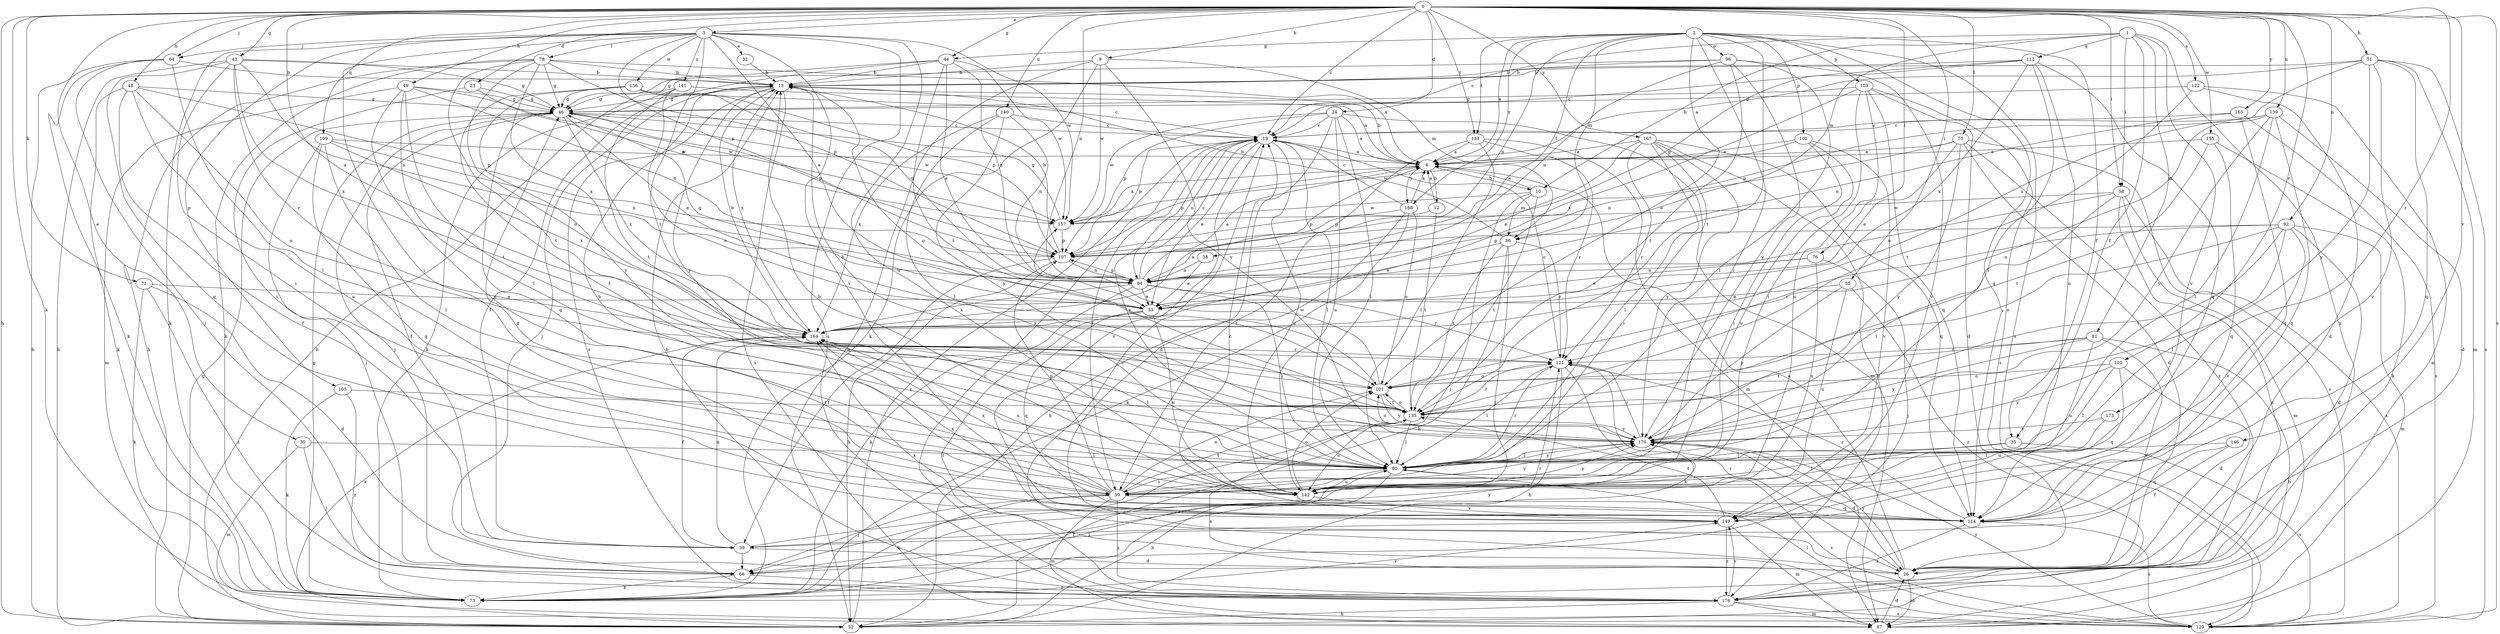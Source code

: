 strict digraph  {
0;
1;
2;
3;
6;
9;
10;
12;
13;
19;
23;
24;
26;
30;
32;
33;
35;
38;
39;
43;
44;
46;
48;
49;
51;
52;
55;
58;
59;
64;
66;
71;
73;
75;
76;
78;
80;
81;
86;
87;
92;
94;
96;
101;
102;
103;
105;
107;
109;
112;
114;
120;
121;
122;
129;
133;
135;
139;
140;
141;
142;
146;
149;
155;
156;
157;
164;
165;
167;
168;
170;
173;
176;
0 -> 3  [label=a];
0 -> 9  [label=b];
0 -> 19  [label=c];
0 -> 23  [label=d];
0 -> 24  [label=d];
0 -> 30  [label=e];
0 -> 43  [label=g];
0 -> 44  [label=g];
0 -> 48  [label=h];
0 -> 49  [label=h];
0 -> 51  [label=h];
0 -> 52  [label=h];
0 -> 55  [label=i];
0 -> 58  [label=i];
0 -> 64  [label=j];
0 -> 71  [label=k];
0 -> 73  [label=k];
0 -> 75  [label=l];
0 -> 76  [label=l];
0 -> 92  [label=n];
0 -> 94  [label=n];
0 -> 109  [label=q];
0 -> 120  [label=r];
0 -> 122  [label=s];
0 -> 129  [label=s];
0 -> 133  [label=t];
0 -> 139  [label=u];
0 -> 140  [label=u];
0 -> 146  [label=v];
0 -> 155  [label=w];
0 -> 164  [label=x];
0 -> 165  [label=y];
0 -> 167  [label=y];
0 -> 173  [label=z];
1 -> 10  [label=b];
1 -> 19  [label=c];
1 -> 35  [label=f];
1 -> 58  [label=i];
1 -> 81  [label=m];
1 -> 86  [label=m];
1 -> 112  [label=q];
1 -> 149  [label=v];
1 -> 176  [label=z];
2 -> 6  [label=a];
2 -> 35  [label=f];
2 -> 38  [label=f];
2 -> 44  [label=g];
2 -> 59  [label=i];
2 -> 86  [label=m];
2 -> 94  [label=n];
2 -> 96  [label=o];
2 -> 101  [label=o];
2 -> 102  [label=p];
2 -> 103  [label=p];
2 -> 114  [label=q];
2 -> 129  [label=s];
2 -> 133  [label=t];
2 -> 135  [label=t];
2 -> 168  [label=y];
3 -> 32  [label=e];
3 -> 33  [label=e];
3 -> 59  [label=i];
3 -> 64  [label=j];
3 -> 73  [label=k];
3 -> 78  [label=l];
3 -> 105  [label=p];
3 -> 107  [label=p];
3 -> 129  [label=s];
3 -> 135  [label=t];
3 -> 141  [label=u];
3 -> 142  [label=u];
3 -> 149  [label=v];
3 -> 156  [label=w];
3 -> 157  [label=w];
6 -> 10  [label=b];
6 -> 12  [label=b];
6 -> 13  [label=b];
6 -> 107  [label=p];
6 -> 168  [label=y];
9 -> 13  [label=b];
9 -> 52  [label=h];
9 -> 73  [label=k];
9 -> 86  [label=m];
9 -> 157  [label=w];
9 -> 170  [label=y];
10 -> 6  [label=a];
10 -> 66  [label=j];
10 -> 86  [label=m];
10 -> 135  [label=t];
10 -> 157  [label=w];
12 -> 6  [label=a];
12 -> 107  [label=p];
12 -> 135  [label=t];
13 -> 46  [label=g];
13 -> 66  [label=j];
13 -> 101  [label=o];
13 -> 129  [label=s];
13 -> 164  [label=x];
13 -> 170  [label=y];
13 -> 176  [label=z];
19 -> 6  [label=a];
19 -> 33  [label=e];
19 -> 59  [label=i];
19 -> 80  [label=l];
19 -> 94  [label=n];
19 -> 107  [label=p];
19 -> 142  [label=u];
19 -> 149  [label=v];
23 -> 46  [label=g];
23 -> 59  [label=i];
23 -> 157  [label=w];
24 -> 6  [label=a];
24 -> 19  [label=c];
24 -> 26  [label=d];
24 -> 80  [label=l];
24 -> 87  [label=m];
24 -> 107  [label=p];
24 -> 142  [label=u];
24 -> 157  [label=w];
26 -> 6  [label=a];
26 -> 19  [label=c];
26 -> 87  [label=m];
26 -> 121  [label=r];
26 -> 164  [label=x];
26 -> 170  [label=y];
30 -> 66  [label=j];
30 -> 80  [label=l];
30 -> 87  [label=m];
32 -> 13  [label=b];
33 -> 46  [label=g];
33 -> 114  [label=q];
33 -> 142  [label=u];
33 -> 164  [label=x];
33 -> 176  [label=z];
35 -> 59  [label=i];
35 -> 80  [label=l];
35 -> 129  [label=s];
38 -> 33  [label=e];
38 -> 94  [label=n];
39 -> 26  [label=d];
39 -> 66  [label=j];
39 -> 164  [label=x];
39 -> 170  [label=y];
43 -> 13  [label=b];
43 -> 46  [label=g];
43 -> 52  [label=h];
43 -> 59  [label=i];
43 -> 94  [label=n];
43 -> 114  [label=q];
43 -> 121  [label=r];
43 -> 164  [label=x];
44 -> 13  [label=b];
44 -> 33  [label=e];
44 -> 39  [label=f];
44 -> 52  [label=h];
44 -> 94  [label=n];
44 -> 135  [label=t];
44 -> 157  [label=w];
46 -> 19  [label=c];
46 -> 33  [label=e];
46 -> 39  [label=f];
46 -> 66  [label=j];
46 -> 107  [label=p];
46 -> 157  [label=w];
46 -> 164  [label=x];
48 -> 39  [label=f];
48 -> 46  [label=g];
48 -> 73  [label=k];
48 -> 101  [label=o];
48 -> 107  [label=p];
48 -> 142  [label=u];
49 -> 46  [label=g];
49 -> 80  [label=l];
49 -> 87  [label=m];
49 -> 94  [label=n];
49 -> 135  [label=t];
49 -> 142  [label=u];
49 -> 157  [label=w];
51 -> 6  [label=a];
51 -> 13  [label=b];
51 -> 87  [label=m];
51 -> 114  [label=q];
51 -> 129  [label=s];
51 -> 149  [label=v];
51 -> 164  [label=x];
51 -> 170  [label=y];
52 -> 19  [label=c];
52 -> 46  [label=g];
52 -> 164  [label=x];
55 -> 33  [label=e];
55 -> 142  [label=u];
55 -> 170  [label=y];
55 -> 176  [label=z];
58 -> 80  [label=l];
58 -> 87  [label=m];
58 -> 94  [label=n];
58 -> 129  [label=s];
58 -> 157  [label=w];
58 -> 176  [label=z];
59 -> 13  [label=b];
59 -> 46  [label=g];
59 -> 66  [label=j];
59 -> 73  [label=k];
59 -> 87  [label=m];
59 -> 101  [label=o];
59 -> 107  [label=p];
59 -> 114  [label=q];
59 -> 135  [label=t];
59 -> 164  [label=x];
59 -> 170  [label=y];
59 -> 176  [label=z];
64 -> 13  [label=b];
64 -> 52  [label=h];
64 -> 66  [label=j];
64 -> 73  [label=k];
64 -> 80  [label=l];
66 -> 73  [label=k];
66 -> 121  [label=r];
66 -> 176  [label=z];
71 -> 26  [label=d];
71 -> 33  [label=e];
71 -> 73  [label=k];
71 -> 176  [label=z];
73 -> 46  [label=g];
73 -> 80  [label=l];
73 -> 149  [label=v];
75 -> 6  [label=a];
75 -> 26  [label=d];
75 -> 33  [label=e];
75 -> 94  [label=n];
75 -> 129  [label=s];
75 -> 170  [label=y];
75 -> 176  [label=z];
76 -> 33  [label=e];
76 -> 66  [label=j];
76 -> 94  [label=n];
76 -> 142  [label=u];
78 -> 6  [label=a];
78 -> 13  [label=b];
78 -> 46  [label=g];
78 -> 52  [label=h];
78 -> 73  [label=k];
78 -> 101  [label=o];
78 -> 107  [label=p];
78 -> 135  [label=t];
78 -> 164  [label=x];
80 -> 19  [label=c];
80 -> 52  [label=h];
80 -> 59  [label=i];
80 -> 121  [label=r];
80 -> 129  [label=s];
80 -> 142  [label=u];
80 -> 170  [label=y];
81 -> 26  [label=d];
81 -> 52  [label=h];
81 -> 121  [label=r];
81 -> 135  [label=t];
81 -> 142  [label=u];
81 -> 170  [label=y];
86 -> 13  [label=b];
86 -> 33  [label=e];
86 -> 52  [label=h];
86 -> 66  [label=j];
86 -> 121  [label=r];
86 -> 135  [label=t];
87 -> 26  [label=d];
92 -> 26  [label=d];
92 -> 80  [label=l];
92 -> 87  [label=m];
92 -> 101  [label=o];
92 -> 107  [label=p];
92 -> 121  [label=r];
92 -> 135  [label=t];
92 -> 149  [label=v];
94 -> 6  [label=a];
94 -> 19  [label=c];
94 -> 33  [label=e];
94 -> 73  [label=k];
94 -> 80  [label=l];
94 -> 107  [label=p];
94 -> 121  [label=r];
94 -> 164  [label=x];
96 -> 13  [label=b];
96 -> 46  [label=g];
96 -> 80  [label=l];
96 -> 94  [label=n];
96 -> 135  [label=t];
96 -> 149  [label=v];
96 -> 170  [label=y];
101 -> 135  [label=t];
101 -> 157  [label=w];
101 -> 170  [label=y];
102 -> 6  [label=a];
102 -> 59  [label=i];
102 -> 142  [label=u];
102 -> 149  [label=v];
102 -> 157  [label=w];
103 -> 26  [label=d];
103 -> 46  [label=g];
103 -> 59  [label=i];
103 -> 114  [label=q];
103 -> 129  [label=s];
103 -> 142  [label=u];
103 -> 164  [label=x];
105 -> 73  [label=k];
105 -> 135  [label=t];
105 -> 176  [label=z];
107 -> 13  [label=b];
107 -> 39  [label=f];
107 -> 52  [label=h];
107 -> 94  [label=n];
109 -> 6  [label=a];
109 -> 66  [label=j];
109 -> 80  [label=l];
109 -> 94  [label=n];
109 -> 114  [label=q];
109 -> 164  [label=x];
112 -> 13  [label=b];
112 -> 19  [label=c];
112 -> 80  [label=l];
112 -> 107  [label=p];
112 -> 114  [label=q];
112 -> 142  [label=u];
112 -> 164  [label=x];
114 -> 46  [label=g];
114 -> 121  [label=r];
114 -> 129  [label=s];
114 -> 164  [label=x];
114 -> 176  [label=z];
120 -> 26  [label=d];
120 -> 80  [label=l];
120 -> 101  [label=o];
120 -> 114  [label=q];
120 -> 170  [label=y];
121 -> 19  [label=c];
121 -> 52  [label=h];
121 -> 73  [label=k];
121 -> 80  [label=l];
121 -> 101  [label=o];
122 -> 26  [label=d];
122 -> 46  [label=g];
122 -> 87  [label=m];
122 -> 135  [label=t];
129 -> 80  [label=l];
129 -> 170  [label=y];
133 -> 6  [label=a];
133 -> 59  [label=i];
133 -> 80  [label=l];
133 -> 87  [label=m];
133 -> 121  [label=r];
135 -> 13  [label=b];
135 -> 80  [label=l];
135 -> 101  [label=o];
135 -> 121  [label=r];
135 -> 129  [label=s];
135 -> 142  [label=u];
135 -> 170  [label=y];
139 -> 19  [label=c];
139 -> 26  [label=d];
139 -> 80  [label=l];
139 -> 101  [label=o];
139 -> 107  [label=p];
139 -> 114  [label=q];
139 -> 170  [label=y];
140 -> 19  [label=c];
140 -> 80  [label=l];
140 -> 94  [label=n];
140 -> 164  [label=x];
140 -> 170  [label=y];
141 -> 6  [label=a];
141 -> 46  [label=g];
141 -> 73  [label=k];
141 -> 101  [label=o];
141 -> 135  [label=t];
142 -> 13  [label=b];
142 -> 101  [label=o];
142 -> 149  [label=v];
142 -> 164  [label=x];
142 -> 170  [label=y];
146 -> 39  [label=f];
146 -> 80  [label=l];
146 -> 114  [label=q];
149 -> 19  [label=c];
149 -> 39  [label=f];
149 -> 87  [label=m];
149 -> 135  [label=t];
149 -> 176  [label=z];
155 -> 6  [label=a];
155 -> 73  [label=k];
155 -> 114  [label=q];
155 -> 135  [label=t];
156 -> 19  [label=c];
156 -> 46  [label=g];
156 -> 80  [label=l];
156 -> 94  [label=n];
156 -> 107  [label=p];
156 -> 170  [label=y];
157 -> 6  [label=a];
157 -> 46  [label=g];
157 -> 107  [label=p];
164 -> 6  [label=a];
164 -> 13  [label=b];
164 -> 39  [label=f];
164 -> 80  [label=l];
164 -> 121  [label=r];
165 -> 19  [label=c];
165 -> 94  [label=n];
165 -> 114  [label=q];
165 -> 129  [label=s];
167 -> 6  [label=a];
167 -> 33  [label=e];
167 -> 59  [label=i];
167 -> 80  [label=l];
167 -> 114  [label=q];
167 -> 121  [label=r];
167 -> 170  [label=y];
167 -> 176  [label=z];
168 -> 6  [label=a];
168 -> 19  [label=c];
168 -> 52  [label=h];
168 -> 73  [label=k];
168 -> 101  [label=o];
168 -> 107  [label=p];
170 -> 26  [label=d];
170 -> 80  [label=l];
170 -> 101  [label=o];
170 -> 121  [label=r];
173 -> 142  [label=u];
173 -> 170  [label=y];
176 -> 13  [label=b];
176 -> 19  [label=c];
176 -> 52  [label=h];
176 -> 87  [label=m];
176 -> 129  [label=s];
176 -> 149  [label=v];
}
